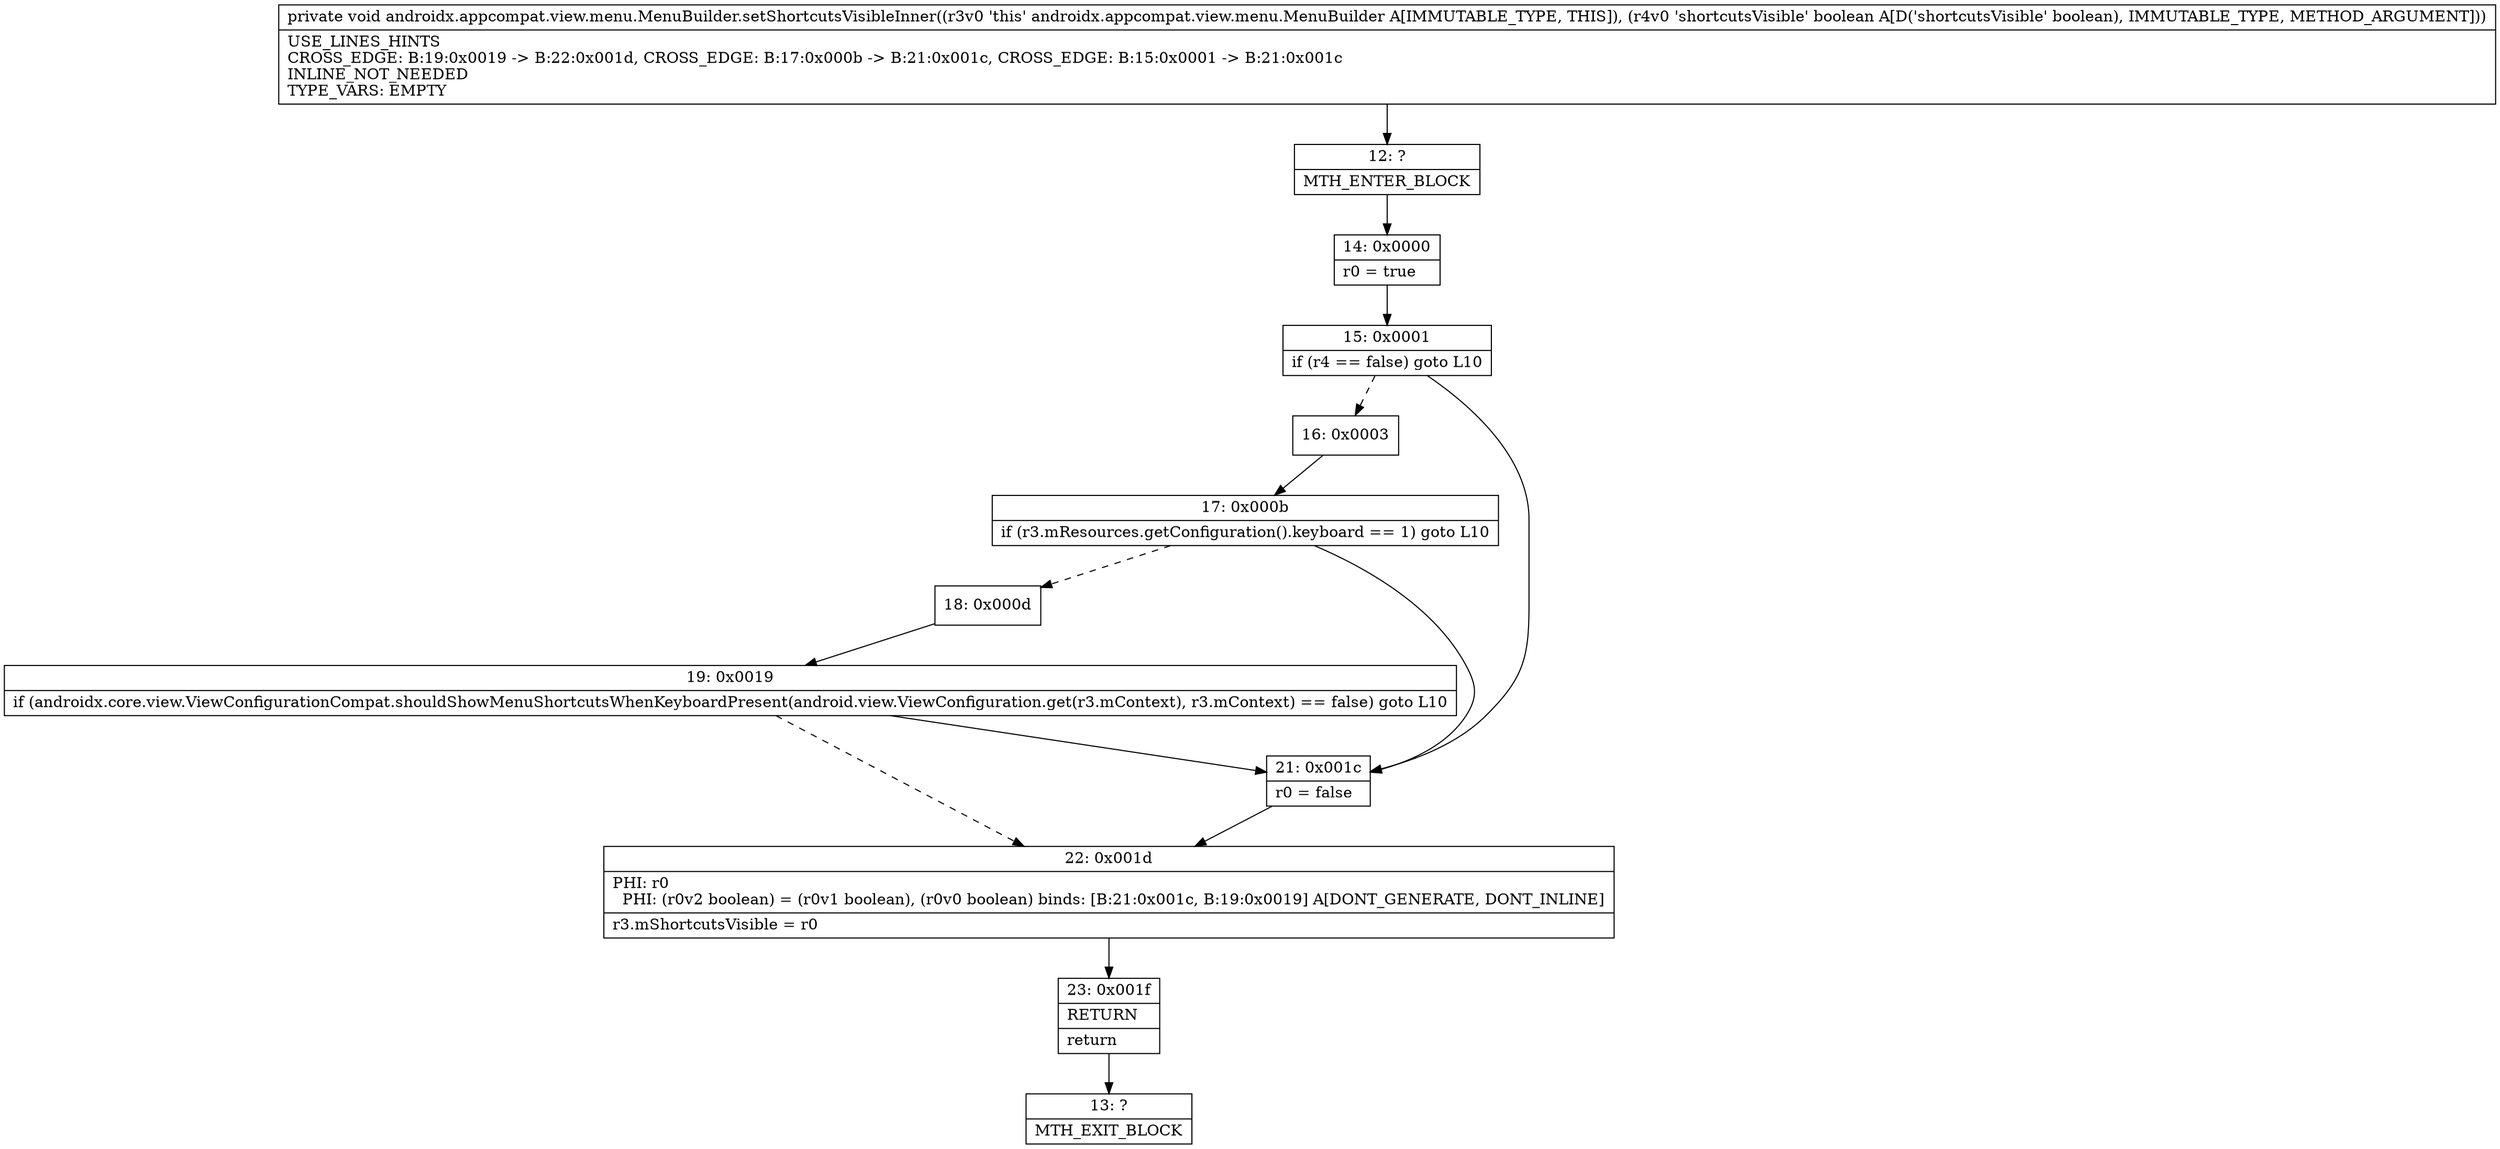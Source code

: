 digraph "CFG forandroidx.appcompat.view.menu.MenuBuilder.setShortcutsVisibleInner(Z)V" {
Node_12 [shape=record,label="{12\:\ ?|MTH_ENTER_BLOCK\l}"];
Node_14 [shape=record,label="{14\:\ 0x0000|r0 = true\l}"];
Node_15 [shape=record,label="{15\:\ 0x0001|if (r4 == false) goto L10\l}"];
Node_16 [shape=record,label="{16\:\ 0x0003}"];
Node_17 [shape=record,label="{17\:\ 0x000b|if (r3.mResources.getConfiguration().keyboard == 1) goto L10\l}"];
Node_18 [shape=record,label="{18\:\ 0x000d}"];
Node_19 [shape=record,label="{19\:\ 0x0019|if (androidx.core.view.ViewConfigurationCompat.shouldShowMenuShortcutsWhenKeyboardPresent(android.view.ViewConfiguration.get(r3.mContext), r3.mContext) == false) goto L10\l}"];
Node_22 [shape=record,label="{22\:\ 0x001d|PHI: r0 \l  PHI: (r0v2 boolean) = (r0v1 boolean), (r0v0 boolean) binds: [B:21:0x001c, B:19:0x0019] A[DONT_GENERATE, DONT_INLINE]\l|r3.mShortcutsVisible = r0\l}"];
Node_23 [shape=record,label="{23\:\ 0x001f|RETURN\l|return\l}"];
Node_13 [shape=record,label="{13\:\ ?|MTH_EXIT_BLOCK\l}"];
Node_21 [shape=record,label="{21\:\ 0x001c|r0 = false\l}"];
MethodNode[shape=record,label="{private void androidx.appcompat.view.menu.MenuBuilder.setShortcutsVisibleInner((r3v0 'this' androidx.appcompat.view.menu.MenuBuilder A[IMMUTABLE_TYPE, THIS]), (r4v0 'shortcutsVisible' boolean A[D('shortcutsVisible' boolean), IMMUTABLE_TYPE, METHOD_ARGUMENT]))  | USE_LINES_HINTS\lCROSS_EDGE: B:19:0x0019 \-\> B:22:0x001d, CROSS_EDGE: B:17:0x000b \-\> B:21:0x001c, CROSS_EDGE: B:15:0x0001 \-\> B:21:0x001c\lINLINE_NOT_NEEDED\lTYPE_VARS: EMPTY\l}"];
MethodNode -> Node_12;Node_12 -> Node_14;
Node_14 -> Node_15;
Node_15 -> Node_16[style=dashed];
Node_15 -> Node_21;
Node_16 -> Node_17;
Node_17 -> Node_18[style=dashed];
Node_17 -> Node_21;
Node_18 -> Node_19;
Node_19 -> Node_21;
Node_19 -> Node_22[style=dashed];
Node_22 -> Node_23;
Node_23 -> Node_13;
Node_21 -> Node_22;
}

